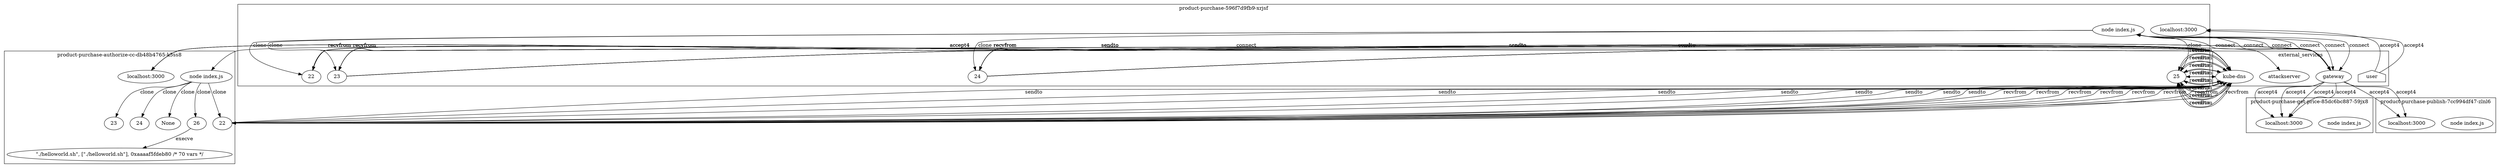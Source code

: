 digraph G {
	subgraph "cluster_ product-purchase-authorize-cc-db48b4765-k5ss8 " {
		label=" product-purchase-authorize-cc-db48b4765-k5ss8 "
		90230 [label="node index.js"]
		"product-purchase-authorize-cc_localhost_3000" [label="localhost:3000"]
		"product-purchase-authorize-cc_localhost_3000" [label="localhost:3000"]
		90230 -> 95302 [label=clone]
		90230 -> 95309 [label=clone]
		90230 -> 95319 [label=clone]
		90230 -> None [label=clone]
		"product-purchase-authorize-cc_localhost_3000" [label="localhost:3000"]
		"product-purchase-authorize-cc_localhost_3000" [label="localhost:3000"]
		90230 -> 96181 [label=clone]
		95302 [label=22]
		95309 [label=23]
		95319 [label=24]
		96181 [label=26]
		" product-purchase-authorize-cc-db48b4765-k5ss8 _./helloworld.sh" [label="\"./helloworld.sh\", [\"./helloworld.sh\"], 0xaaaaf5fdeb80 /* 70 vars */"]
		96181 -> " product-purchase-authorize-cc-db48b4765-k5ss8 _./helloworld.sh" [label=execve]
	}
	subgraph "cluster_ product-purchase-596f7d9fb9-xrjsf " {
		label=" product-purchase-596f7d9fb9-xrjsf "
		91246 [label="node index.js"]
		"product-purchase_localhost_3000" [label="localhost:3000"]
		"product-purchase_localhost_3000" [label="localhost:3000"]
		91246 -> 95262 [label=clone]
		91246 -> 95260 [label=clone]
		91246 -> 95273 [label=clone]
		91246 -> 95269 [label=clone]
		95262 [label=22]
		95260 [label=23]
		95273 [label=24]
		95269 [label=25]
	}
	subgraph "cluster_ product-purchase-get-price-85dc6bc887-59jx8 " {
		label=" product-purchase-get-price-85dc6bc887-59jx8 "
		92465 [label="node index.js"]
		"product-purchase-get-price_localhost_3000" [label="localhost:3000"]
		"product-purchase-get-price_localhost_3000" [label="localhost:3000"]
		"product-purchase-get-price_localhost_3000" [label="localhost:3000"]
		"product-purchase-get-price_localhost_3000" [label="localhost:3000"]
	}
	subgraph "cluster_ product-purchase-publish-7cc994df47-zlnl6 " {
		label=" product-purchase-publish-7cc994df47-zlnl6 "
		93997 [label="node index.js"]
		"product-purchase-publish_localhost_3000" [label="localhost:3000"]
		"product-purchase-publish_localhost_3000" [label="localhost:3000"]
	}
	subgraph cluster_services {
		label=external_services
		user [shape=house]
		"10.107.89.58_8080" -> "product-purchase-authorize-cc_localhost_3000" [label=accept4]
		"10.107.89.58_8080" -> "product-purchase-authorize-cc_localhost_3000" [label=accept4]
		"10.106.184.1_8889" [label=attackserver]
		90230 -> "10.106.184.1_8889" [label=connect dir=both]
		"10.107.89.58_8080" -> "product-purchase-authorize-cc_localhost_3000" [label=accept4]
		"10.107.89.58_8080" -> "product-purchase-authorize-cc_localhost_3000" [label=accept4]
		"10.96.0.10_53" [label="kube-dns"]
		95302 -> "10.96.0.10_53" [label=sendto]
		"10.96.0.10_53" [label="kube-dns"]
		95302 -> "10.96.0.10_53" [label=sendto]
		"10.96.0.10_53" [label="kube-dns"]
		"10.96.0.10_53" -> 95302 [label=recvfrom]
		"10.96.0.10_53" [label="kube-dns"]
		"10.96.0.10_53" -> 95302 [label=recvfrom]
		"10.96.0.10_53" [label="kube-dns"]
		95302 -> "10.96.0.10_53" [label=sendto]
		"10.96.0.10_53" [label="kube-dns"]
		95302 -> "10.96.0.10_53" [label=sendto]
		"10.96.0.10_53" [label="kube-dns"]
		"10.96.0.10_53" -> 95302 [label=recvfrom]
		"10.96.0.10_53" [label="kube-dns"]
		"10.96.0.10_53" -> 95302 [label=recvfrom]
		"10.96.0.10_53" [label="kube-dns"]
		95302 -> "10.96.0.10_53" [label=sendto]
		"10.96.0.10_53" [label="kube-dns"]
		95302 -> "10.96.0.10_53" [label=sendto]
		"10.96.0.10_53" [label="kube-dns"]
		"10.96.0.10_53" -> 95302 [label=recvfrom]
		"10.96.0.10_53" [label="kube-dns"]
		"10.96.0.10_53" -> 95302 [label=recvfrom]
		"10.96.0.10_53" [label="kube-dns"]
		95302 -> "10.96.0.10_53" [label=sendto]
		"10.96.0.10_53" [label="kube-dns"]
		95302 -> "10.96.0.10_53" [label=sendto]
		"10.96.0.10_53" [label="kube-dns"]
		"10.96.0.10_53" -> 95302 [label=recvfrom]
		"10.96.0.10_53" [label="kube-dns"]
		"10.96.0.10_53" -> 95302 [label=recvfrom]
		user -> "product-purchase_localhost_3000" [label=accept4]
		user -> "product-purchase_localhost_3000" [label=accept4]
		"10.107.89.58_8080" [label=gateway]
		91246 -> "10.107.89.58_8080" [label=connect dir=both]
		"10.107.89.58_8080" [label=gateway]
		91246 -> "10.107.89.58_8080" [label=connect dir=both]
		"10.107.89.58_8080" [label=gateway]
		91246 -> "10.107.89.58_8080" [label=connect dir=both]
		"10.107.89.58_8080" [label=gateway]
		91246 -> "10.107.89.58_8080" [label=connect dir=both]
		"10.107.89.58_8080" [label=gateway]
		91246 -> "10.107.89.58_8080" [label=connect dir=both]
		"10.107.89.58_8080" [label=gateway]
		91246 -> "10.107.89.58_8080" [label=connect dir=both]
		"10.96.0.10_53" [label="kube-dns"]
		95262 -> "10.96.0.10_53" [label=sendto]
		"10.96.0.10_53" [label="kube-dns"]
		95262 -> "10.96.0.10_53" [label=sendto]
		"10.96.0.10_53" [label="kube-dns"]
		"10.96.0.10_53" -> 95262 [label=recvfrom]
		"10.96.0.10_53" [label="kube-dns"]
		"10.96.0.10_53" -> 95262 [label=recvfrom]
		"10.96.0.10_53" [label="kube-dns"]
		95262 -> "10.96.0.10_53" [label=sendto]
		"10.96.0.10_53" [label="kube-dns"]
		95262 -> "10.96.0.10_53" [label=sendto]
		"10.96.0.10_53" [label="kube-dns"]
		"10.96.0.10_53" -> 95262 [label=recvfrom]
		"10.96.0.10_53" [label="kube-dns"]
		"10.96.0.10_53" -> 95262 [label=recvfrom]
		"10.96.0.10_53" [label="kube-dns"]
		95262 -> "10.96.0.10_53" [label=sendto]
		"10.96.0.10_53" [label="kube-dns"]
		95262 -> "10.96.0.10_53" [label=sendto]
		"10.96.0.10_53" [label="kube-dns"]
		"10.96.0.10_53" -> 95262 [label=recvfrom]
		"10.96.0.10_53" [label="kube-dns"]
		"10.96.0.10_53" -> 95262 [label=recvfrom]
		"10.96.0.10_53" [label="kube-dns"]
		95262 -> "10.96.0.10_53" [label=sendto]
		"10.96.0.10_53" [label="kube-dns"]
		95262 -> "10.96.0.10_53" [label=sendto]
		"10.96.0.10_53" [label="kube-dns"]
		"10.96.0.10_53" -> 95262 [label=recvfrom]
		"10.96.0.10_53" [label="kube-dns"]
		"10.96.0.10_53" -> 95262 [label=recvfrom]
		"10.96.0.10_53" [label="kube-dns"]
		95262 -> "10.96.0.10_53" [label=sendto]
		"10.96.0.10_53" [label="kube-dns"]
		95262 -> "10.96.0.10_53" [label=sendto]
		"10.96.0.10_53" [label="kube-dns"]
		"10.96.0.10_53" -> 95262 [label=recvfrom]
		"10.96.0.10_53" [label="kube-dns"]
		"10.96.0.10_53" -> 95262 [label=recvfrom]
		"10.96.0.10_53" [label="kube-dns"]
		95262 -> "10.96.0.10_53" [label=sendto]
		"10.96.0.10_53" [label="kube-dns"]
		95262 -> "10.96.0.10_53" [label=sendto]
		"10.96.0.10_53" [label="kube-dns"]
		"10.96.0.10_53" -> 95262 [label=recvfrom]
		"10.96.0.10_53" [label="kube-dns"]
		"10.96.0.10_53" -> 95262 [label=recvfrom]
		"10.96.0.10_53" [label="kube-dns"]
		95262 -> "10.96.0.10_53" [label=sendto]
		"10.96.0.10_53" [label="kube-dns"]
		95262 -> "10.96.0.10_53" [label=sendto]
		"10.96.0.10_53" [label="kube-dns"]
		"10.96.0.10_53" -> 95262 [label=recvfrom]
		"10.96.0.10_53" [label="kube-dns"]
		"10.96.0.10_53" -> 95262 [label=recvfrom]
		"10.96.0.10_53" [label="kube-dns"]
		95262 -> "10.96.0.10_53" [label=sendto]
		"10.96.0.10_53" [label="kube-dns"]
		95262 -> "10.96.0.10_53" [label=sendto]
		"10.96.0.10_53" [label="kube-dns"]
		"10.96.0.10_53" -> 95262 [label=recvfrom]
		"10.96.0.10_53" [label="kube-dns"]
		"10.96.0.10_53" -> 95262 [label=recvfrom]
		"10.96.0.10_53" [label="kube-dns"]
		95260 -> "10.96.0.10_53" [label=sendto]
		"10.96.0.10_53" [label="kube-dns"]
		95260 -> "10.96.0.10_53" [label=sendto]
		"10.96.0.10_53" [label="kube-dns"]
		"10.96.0.10_53" -> 95260 [label=recvfrom]
		"10.96.0.10_53" [label="kube-dns"]
		"10.96.0.10_53" -> 95260 [label=recvfrom]
		"10.96.0.10_53" [label="kube-dns"]
		95260 -> "10.96.0.10_53" [label=sendto]
		"10.96.0.10_53" [label="kube-dns"]
		95260 -> "10.96.0.10_53" [label=sendto]
		"10.96.0.10_53" [label="kube-dns"]
		"10.96.0.10_53" -> 95260 [label=recvfrom]
		"10.96.0.10_53" [label="kube-dns"]
		"10.96.0.10_53" -> 95260 [label=recvfrom]
		"10.96.0.10_53" [label="kube-dns"]
		95260 -> "10.96.0.10_53" [label=sendto]
		"10.96.0.10_53" [label="kube-dns"]
		95260 -> "10.96.0.10_53" [label=sendto]
		"10.96.0.10_53" [label="kube-dns"]
		"10.96.0.10_53" -> 95260 [label=recvfrom]
		"10.96.0.10_53" [label="kube-dns"]
		"10.96.0.10_53" -> 95260 [label=recvfrom]
		"10.96.0.10_53" [label="kube-dns"]
		95260 -> "10.96.0.10_53" [label=sendto]
		"10.96.0.10_53" [label="kube-dns"]
		95260 -> "10.96.0.10_53" [label=sendto]
		"10.96.0.10_53" [label="kube-dns"]
		"10.96.0.10_53" -> 95260 [label=recvfrom]
		"10.96.0.10_53" [label="kube-dns"]
		"10.96.0.10_53" -> 95260 [label=recvfrom]
		"10.96.0.10_53" [label="kube-dns"]
		95273 -> "10.96.0.10_53" [label=sendto]
		"10.96.0.10_53" [label="kube-dns"]
		95273 -> "10.96.0.10_53" [label=sendto]
		"10.96.0.10_53" [label="kube-dns"]
		"10.96.0.10_53" -> 95273 [label=recvfrom]
		"10.96.0.10_53" [label="kube-dns"]
		"10.96.0.10_53" -> 95273 [label=recvfrom]
		"10.96.0.10_53" [label="kube-dns"]
		95273 -> "10.96.0.10_53" [label=sendto]
		"10.96.0.10_53" [label="kube-dns"]
		95273 -> "10.96.0.10_53" [label=sendto]
		"10.96.0.10_53" [label="kube-dns"]
		"10.96.0.10_53" -> 95273 [label=recvfrom]
		"10.96.0.10_53" [label="kube-dns"]
		"10.96.0.10_53" -> 95273 [label=recvfrom]
		"10.96.0.10_53" [label="kube-dns"]
		95273 -> "10.96.0.10_53" [label=sendto]
		"10.96.0.10_53" [label="kube-dns"]
		95273 -> "10.96.0.10_53" [label=sendto]
		"10.96.0.10_53" [label="kube-dns"]
		"10.96.0.10_53" -> 95273 [label=recvfrom]
		"10.96.0.10_53" [label="kube-dns"]
		"10.96.0.10_53" -> 95273 [label=recvfrom]
		"10.96.0.10_53" [label="kube-dns"]
		95273 -> "10.96.0.10_53" [label=sendto]
		"10.96.0.10_53" [label="kube-dns"]
		95273 -> "10.96.0.10_53" [label=sendto]
		"10.96.0.10_53" [label="kube-dns"]
		"10.96.0.10_53" -> 95273 [label=recvfrom]
		"10.96.0.10_53" [label="kube-dns"]
		"10.96.0.10_53" -> 95273 [label=recvfrom]
		"10.96.0.10_53" [label="kube-dns"]
		95273 -> "10.96.0.10_53" [label=sendto]
		"10.96.0.10_53" [label="kube-dns"]
		95273 -> "10.96.0.10_53" [label=sendto]
		"10.96.0.10_53" [label="kube-dns"]
		"10.96.0.10_53" -> 95273 [label=recvfrom]
		"10.96.0.10_53" [label="kube-dns"]
		"10.96.0.10_53" -> 95273 [label=recvfrom]
		"10.96.0.10_53" [label="kube-dns"]
		95273 -> "10.96.0.10_53" [label=sendto]
		"10.96.0.10_53" [label="kube-dns"]
		95273 -> "10.96.0.10_53" [label=sendto]
		"10.96.0.10_53" [label="kube-dns"]
		"10.96.0.10_53" -> 95273 [label=recvfrom]
		"10.96.0.10_53" [label="kube-dns"]
		"10.96.0.10_53" -> 95273 [label=recvfrom]
		"10.96.0.10_53" [label="kube-dns"]
		95273 -> "10.96.0.10_53" [label=sendto]
		"10.96.0.10_53" [label="kube-dns"]
		95273 -> "10.96.0.10_53" [label=sendto]
		"10.96.0.10_53" [label="kube-dns"]
		"10.96.0.10_53" -> 95273 [label=recvfrom]
		"10.96.0.10_53" [label="kube-dns"]
		"10.96.0.10_53" -> 95273 [label=recvfrom]
		"10.96.0.10_53" [label="kube-dns"]
		95273 -> "10.96.0.10_53" [label=sendto]
		"10.96.0.10_53" [label="kube-dns"]
		95273 -> "10.96.0.10_53" [label=sendto]
		"10.96.0.10_53" [label="kube-dns"]
		"10.96.0.10_53" -> 95273 [label=recvfrom]
		"10.96.0.10_53" [label="kube-dns"]
		"10.96.0.10_53" -> 95273 [label=recvfrom]
		"10.96.0.10_53" [label="kube-dns"]
		95269 -> "10.96.0.10_53" [label=sendto]
		"10.96.0.10_53" [label="kube-dns"]
		95269 -> "10.96.0.10_53" [label=sendto]
		"10.96.0.10_53" [label="kube-dns"]
		"10.96.0.10_53" -> 95269 [label=recvfrom]
		"10.96.0.10_53" [label="kube-dns"]
		"10.96.0.10_53" -> 95269 [label=recvfrom]
		"10.96.0.10_53" [label="kube-dns"]
		95269 -> "10.96.0.10_53" [label=sendto]
		"10.96.0.10_53" [label="kube-dns"]
		95269 -> "10.96.0.10_53" [label=sendto]
		"10.96.0.10_53" [label="kube-dns"]
		"10.96.0.10_53" -> 95269 [label=recvfrom]
		"10.96.0.10_53" [label="kube-dns"]
		"10.96.0.10_53" -> 95269 [label=recvfrom]
		"10.96.0.10_53" [label="kube-dns"]
		95269 -> "10.96.0.10_53" [label=sendto]
		"10.96.0.10_53" [label="kube-dns"]
		95269 -> "10.96.0.10_53" [label=sendto]
		"10.96.0.10_53" [label="kube-dns"]
		"10.96.0.10_53" -> 95269 [label=recvfrom]
		"10.96.0.10_53" [label="kube-dns"]
		"10.96.0.10_53" -> 95269 [label=recvfrom]
		"10.96.0.10_53" [label="kube-dns"]
		95269 -> "10.96.0.10_53" [label=sendto]
		"10.96.0.10_53" [label="kube-dns"]
		95269 -> "10.96.0.10_53" [label=sendto]
		"10.96.0.10_53" [label="kube-dns"]
		"10.96.0.10_53" -> 95269 [label=recvfrom]
		"10.96.0.10_53" [label="kube-dns"]
		"10.96.0.10_53" -> 95269 [label=recvfrom]
		"10.107.89.58_8080" -> "product-purchase-get-price_localhost_3000" [label=accept4]
		"10.107.89.58_8080" -> "product-purchase-get-price_localhost_3000" [label=accept4]
		"10.107.89.58_8080" -> "product-purchase-get-price_localhost_3000" [label=accept4]
		"10.107.89.58_8080" -> "product-purchase-get-price_localhost_3000" [label=accept4]
		"10.107.89.58_8080" -> "product-purchase-publish_localhost_3000" [label=accept4]
		"10.107.89.58_8080" -> "product-purchase-publish_localhost_3000" [label=accept4]
	}
}
